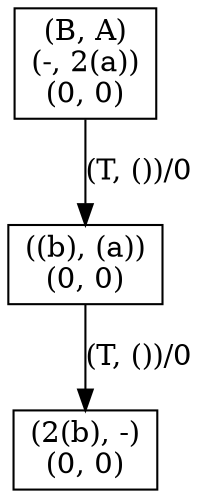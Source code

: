 digraph G {
	rankdir=TB;
	0 [label = "(B, A)\n(-, 2(a))\n(0, 0)" shape=box];
	1 [label = "((b), (a))\n(0, 0)" shape=box];
	2 [label = "(2(b), -)\n(0, 0)" shape=box];
	0 -> 1 [label = "(T, ())/0"];
	1 -> 2 [label = "(T, ())/0"];
}

